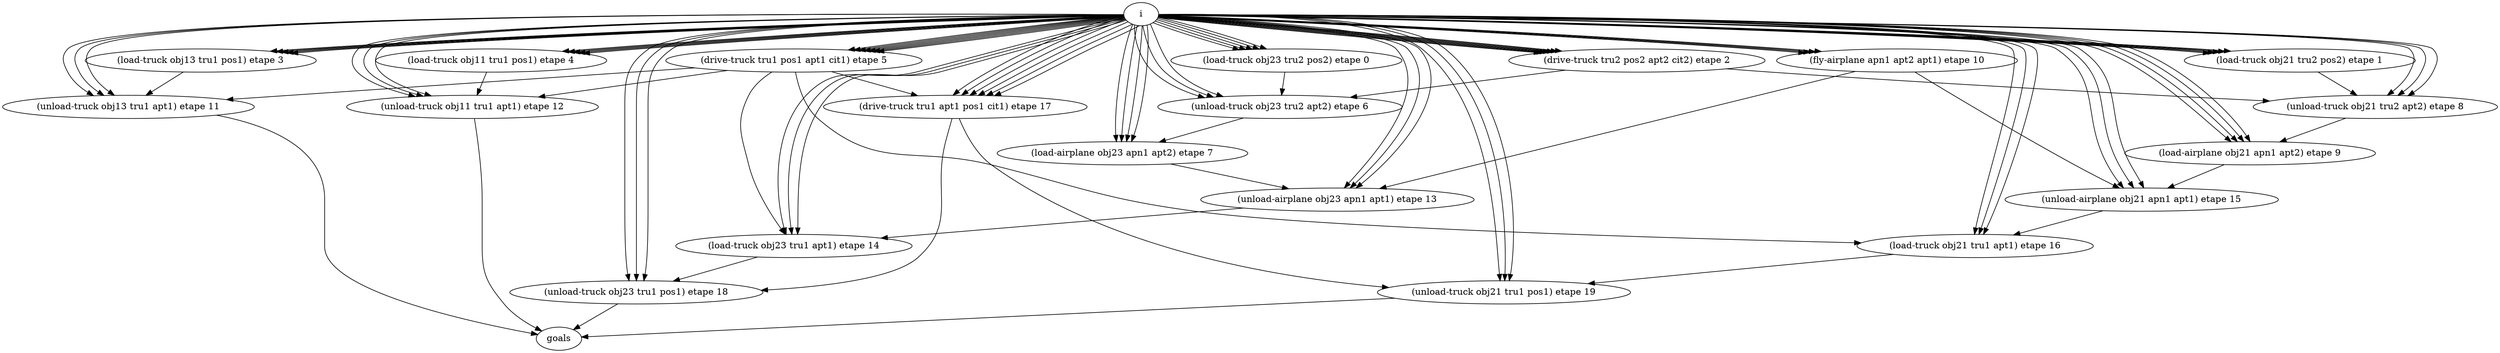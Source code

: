digraph D { 
" i " -> "(load-truck obj23 tru2 pos2) etape 0";
" i " -> "(load-truck obj23 tru2 pos2) etape 0";
" i " -> "(load-truck obj23 tru2 pos2) etape 0";
" i " -> "(load-truck obj23 tru2 pos2) etape 0";
" i " -> "(load-truck obj23 tru2 pos2) etape 0";
" i " -> "(load-truck obj21 tru2 pos2) etape 1";
" i " -> "(load-truck obj21 tru2 pos2) etape 1";
" i " -> "(load-truck obj21 tru2 pos2) etape 1";
" i " -> "(load-truck obj21 tru2 pos2) etape 1";
" i " -> "(load-truck obj21 tru2 pos2) etape 1";
" i " -> "(drive-truck tru2 pos2 apt2 cit2) etape 2";
" i " -> "(drive-truck tru2 pos2 apt2 cit2) etape 2";
" i " -> "(drive-truck tru2 pos2 apt2 cit2) etape 2";
" i " -> "(drive-truck tru2 pos2 apt2 cit2) etape 2";
" i " -> "(drive-truck tru2 pos2 apt2 cit2) etape 2";
" i " -> "(drive-truck tru2 pos2 apt2 cit2) etape 2";
" i " -> "(drive-truck tru2 pos2 apt2 cit2) etape 2";
" i " -> "(load-truck obj13 tru1 pos1) etape 3";
" i " -> "(load-truck obj13 tru1 pos1) etape 3";
" i " -> "(load-truck obj13 tru1 pos1) etape 3";
" i " -> "(load-truck obj13 tru1 pos1) etape 3";
" i " -> "(load-truck obj13 tru1 pos1) etape 3";
" i " -> "(load-truck obj11 tru1 pos1) etape 4";
" i " -> "(load-truck obj11 tru1 pos1) etape 4";
" i " -> "(load-truck obj11 tru1 pos1) etape 4";
" i " -> "(load-truck obj11 tru1 pos1) etape 4";
" i " -> "(load-truck obj11 tru1 pos1) etape 4";
" i " -> "(drive-truck tru1 pos1 apt1 cit1) etape 5";
" i " -> "(drive-truck tru1 pos1 apt1 cit1) etape 5";
" i " -> "(drive-truck tru1 pos1 apt1 cit1) etape 5";
" i " -> "(drive-truck tru1 pos1 apt1 cit1) etape 5";
" i " -> "(drive-truck tru1 pos1 apt1 cit1) etape 5";
" i " -> "(drive-truck tru1 pos1 apt1 cit1) etape 5";
" i " -> "(drive-truck tru1 pos1 apt1 cit1) etape 5";
" i " -> "(unload-truck obj23 tru2 apt2) etape 6";
" i " -> "(unload-truck obj23 tru2 apt2) etape 6";
" i " -> "(unload-truck obj23 tru2 apt2) etape 6";
"(drive-truck tru2 pos2 apt2 cit2) etape 2" -> "(unload-truck obj23 tru2 apt2) etape 6";
"(load-truck obj23 tru2 pos2) etape 0" -> "(unload-truck obj23 tru2 apt2) etape 6";
" i " -> "(load-airplane obj23 apn1 apt2) etape 7";
" i " -> "(load-airplane obj23 apn1 apt2) etape 7";
" i " -> "(load-airplane obj23 apn1 apt2) etape 7";
" i " -> "(load-airplane obj23 apn1 apt2) etape 7";
"(unload-truck obj23 tru2 apt2) etape 6" -> "(load-airplane obj23 apn1 apt2) etape 7";
" i " -> "(unload-truck obj21 tru2 apt2) etape 8";
" i " -> "(unload-truck obj21 tru2 apt2) etape 8";
" i " -> "(unload-truck obj21 tru2 apt2) etape 8";
"(drive-truck tru2 pos2 apt2 cit2) etape 2" -> "(unload-truck obj21 tru2 apt2) etape 8";
"(load-truck obj21 tru2 pos2) etape 1" -> "(unload-truck obj21 tru2 apt2) etape 8";
" i " -> "(load-airplane obj21 apn1 apt2) etape 9";
" i " -> "(load-airplane obj21 apn1 apt2) etape 9";
" i " -> "(load-airplane obj21 apn1 apt2) etape 9";
" i " -> "(load-airplane obj21 apn1 apt2) etape 9";
"(unload-truck obj21 tru2 apt2) etape 8" -> "(load-airplane obj21 apn1 apt2) etape 9";
" i " -> "(fly-airplane apn1 apt2 apt1) etape 10";
" i " -> "(fly-airplane apn1 apt2 apt1) etape 10";
" i " -> "(fly-airplane apn1 apt2 apt1) etape 10";
" i " -> "(fly-airplane apn1 apt2 apt1) etape 10";
" i " -> "(unload-truck obj13 tru1 apt1) etape 11";
" i " -> "(unload-truck obj13 tru1 apt1) etape 11";
" i " -> "(unload-truck obj13 tru1 apt1) etape 11";
"(drive-truck tru1 pos1 apt1 cit1) etape 5" -> "(unload-truck obj13 tru1 apt1) etape 11";
"(load-truck obj13 tru1 pos1) etape 3" -> "(unload-truck obj13 tru1 apt1) etape 11";
" i " -> "(unload-truck obj11 tru1 apt1) etape 12";
" i " -> "(unload-truck obj11 tru1 apt1) etape 12";
" i " -> "(unload-truck obj11 tru1 apt1) etape 12";
"(drive-truck tru1 pos1 apt1 cit1) etape 5" -> "(unload-truck obj11 tru1 apt1) etape 12";
"(load-truck obj11 tru1 pos1) etape 4" -> "(unload-truck obj11 tru1 apt1) etape 12";
" i " -> "(unload-airplane obj23 apn1 apt1) etape 13";
" i " -> "(unload-airplane obj23 apn1 apt1) etape 13";
" i " -> "(unload-airplane obj23 apn1 apt1) etape 13";
"(fly-airplane apn1 apt2 apt1) etape 10" -> "(unload-airplane obj23 apn1 apt1) etape 13";
"(load-airplane obj23 apn1 apt2) etape 7" -> "(unload-airplane obj23 apn1 apt1) etape 13";
" i " -> "(load-truck obj23 tru1 apt1) etape 14";
" i " -> "(load-truck obj23 tru1 apt1) etape 14";
" i " -> "(load-truck obj23 tru1 apt1) etape 14";
"(drive-truck tru1 pos1 apt1 cit1) etape 5" -> "(load-truck obj23 tru1 apt1) etape 14";
"(unload-airplane obj23 apn1 apt1) etape 13" -> "(load-truck obj23 tru1 apt1) etape 14";
" i " -> "(unload-airplane obj21 apn1 apt1) etape 15";
" i " -> "(unload-airplane obj21 apn1 apt1) etape 15";
" i " -> "(unload-airplane obj21 apn1 apt1) etape 15";
"(fly-airplane apn1 apt2 apt1) etape 10" -> "(unload-airplane obj21 apn1 apt1) etape 15";
"(load-airplane obj21 apn1 apt2) etape 9" -> "(unload-airplane obj21 apn1 apt1) etape 15";
" i " -> "(load-truck obj21 tru1 apt1) etape 16";
" i " -> "(load-truck obj21 tru1 apt1) etape 16";
" i " -> "(load-truck obj21 tru1 apt1) etape 16";
"(drive-truck tru1 pos1 apt1 cit1) etape 5" -> "(load-truck obj21 tru1 apt1) etape 16";
"(unload-airplane obj21 apn1 apt1) etape 15" -> "(load-truck obj21 tru1 apt1) etape 16";
" i " -> "(drive-truck tru1 apt1 pos1 cit1) etape 17";
" i " -> "(drive-truck tru1 apt1 pos1 cit1) etape 17";
" i " -> "(drive-truck tru1 apt1 pos1 cit1) etape 17";
" i " -> "(drive-truck tru1 apt1 pos1 cit1) etape 17";
" i " -> "(drive-truck tru1 apt1 pos1 cit1) etape 17";
" i " -> "(drive-truck tru1 apt1 pos1 cit1) etape 17";
"(drive-truck tru1 pos1 apt1 cit1) etape 5" -> "(drive-truck tru1 apt1 pos1 cit1) etape 17";
" i " -> "(unload-truck obj23 tru1 pos1) etape 18";
" i " -> "(unload-truck obj23 tru1 pos1) etape 18";
" i " -> "(unload-truck obj23 tru1 pos1) etape 18";
"(drive-truck tru1 apt1 pos1 cit1) etape 17" -> "(unload-truck obj23 tru1 pos1) etape 18";
"(load-truck obj23 tru1 apt1) etape 14" -> "(unload-truck obj23 tru1 pos1) etape 18";
" i " -> "(unload-truck obj21 tru1 pos1) etape 19";
" i " -> "(unload-truck obj21 tru1 pos1) etape 19";
" i " -> "(unload-truck obj21 tru1 pos1) etape 19";
"(drive-truck tru1 apt1 pos1 cit1) etape 17" -> "(unload-truck obj21 tru1 pos1) etape 19";
"(load-truck obj21 tru1 apt1) etape 16" -> "(unload-truck obj21 tru1 pos1) etape 19";
"(unload-truck obj23 tru1 pos1) etape 18" -> goals;
"(unload-truck obj21 tru1 pos1) etape 19" -> goals;
"(unload-truck obj13 tru1 apt1) etape 11" -> goals;
"(unload-truck obj11 tru1 apt1) etape 12" -> goals;
} 
